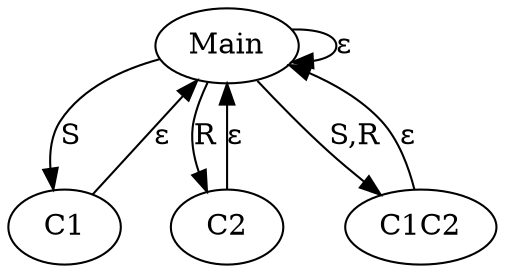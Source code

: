 digraph asyn {
        Main -> C1 [label=S]
        C1 -> Main [label="&epsilon;"]
        Main -> C2 [label=R]
        C2 -> Main [label="&epsilon;"]
        Main -> C1C2 [label="S,R"]
        C1C2 -> Main [label="&epsilon;"]
        Main -> Main [label="&epsilon;"]
}